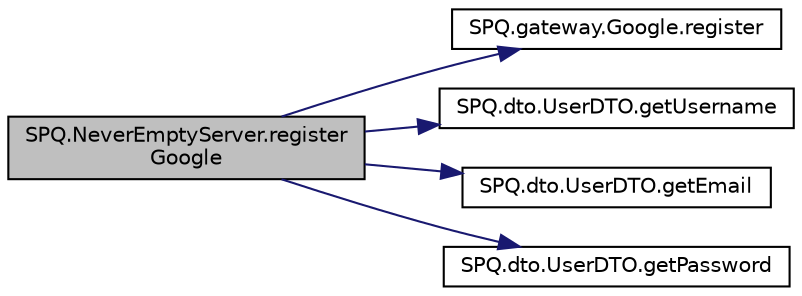 digraph "SPQ.NeverEmptyServer.registerGoogle"
{
  edge [fontname="Helvetica",fontsize="10",labelfontname="Helvetica",labelfontsize="10"];
  node [fontname="Helvetica",fontsize="10",shape=record];
  rankdir="LR";
  Node40 [label="SPQ.NeverEmptyServer.register\lGoogle",height=0.2,width=0.4,color="black", fillcolor="grey75", style="filled", fontcolor="black"];
  Node40 -> Node41 [color="midnightblue",fontsize="10",style="solid",fontname="Helvetica"];
  Node41 [label="SPQ.gateway.Google.register",height=0.2,width=0.4,color="black", fillcolor="white", style="filled",URL="$class_s_p_q_1_1gateway_1_1_google.html#ab287ce4fd789224c45be6037a99a937b"];
  Node40 -> Node42 [color="midnightblue",fontsize="10",style="solid",fontname="Helvetica"];
  Node42 [label="SPQ.dto.UserDTO.getUsername",height=0.2,width=0.4,color="black", fillcolor="white", style="filled",URL="$class_s_p_q_1_1dto_1_1_user_d_t_o.html#a0cd335456c4f53b97069820475742980"];
  Node40 -> Node43 [color="midnightblue",fontsize="10",style="solid",fontname="Helvetica"];
  Node43 [label="SPQ.dto.UserDTO.getEmail",height=0.2,width=0.4,color="black", fillcolor="white", style="filled",URL="$class_s_p_q_1_1dto_1_1_user_d_t_o.html#a67038ab8bab7cb7119ece00bcb20a360"];
  Node40 -> Node44 [color="midnightblue",fontsize="10",style="solid",fontname="Helvetica"];
  Node44 [label="SPQ.dto.UserDTO.getPassword",height=0.2,width=0.4,color="black", fillcolor="white", style="filled",URL="$class_s_p_q_1_1dto_1_1_user_d_t_o.html#a955f436e60336683283a6fcd6fc5f874"];
}
